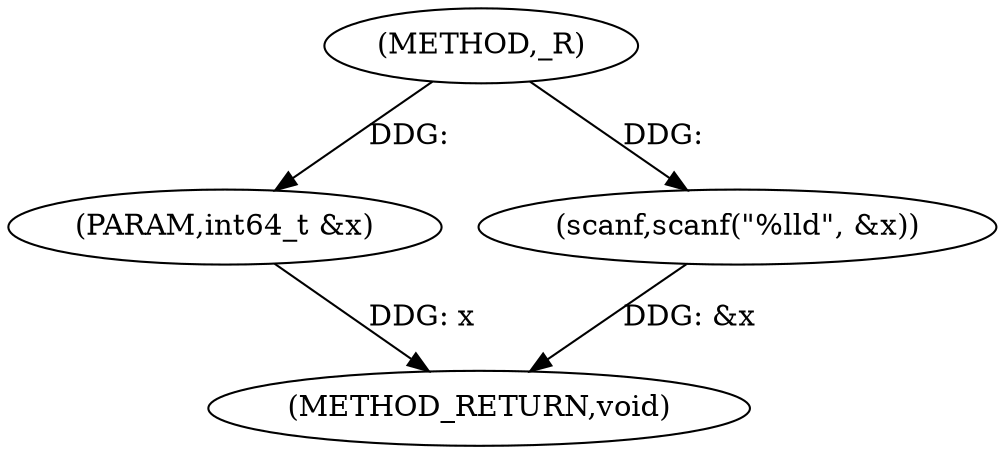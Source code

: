 digraph "_R" {  
"1000121" [label = "(METHOD,_R)" ]
"1000128" [label = "(METHOD_RETURN,void)" ]
"1000122" [label = "(PARAM,int64_t &x)" ]
"1000124" [label = "(scanf,scanf(\"%lld\", &x))" ]
  "1000122" -> "1000128"  [ label = "DDG: x"] 
  "1000124" -> "1000128"  [ label = "DDG: &x"] 
  "1000121" -> "1000122"  [ label = "DDG: "] 
  "1000121" -> "1000124"  [ label = "DDG: "] 
}
